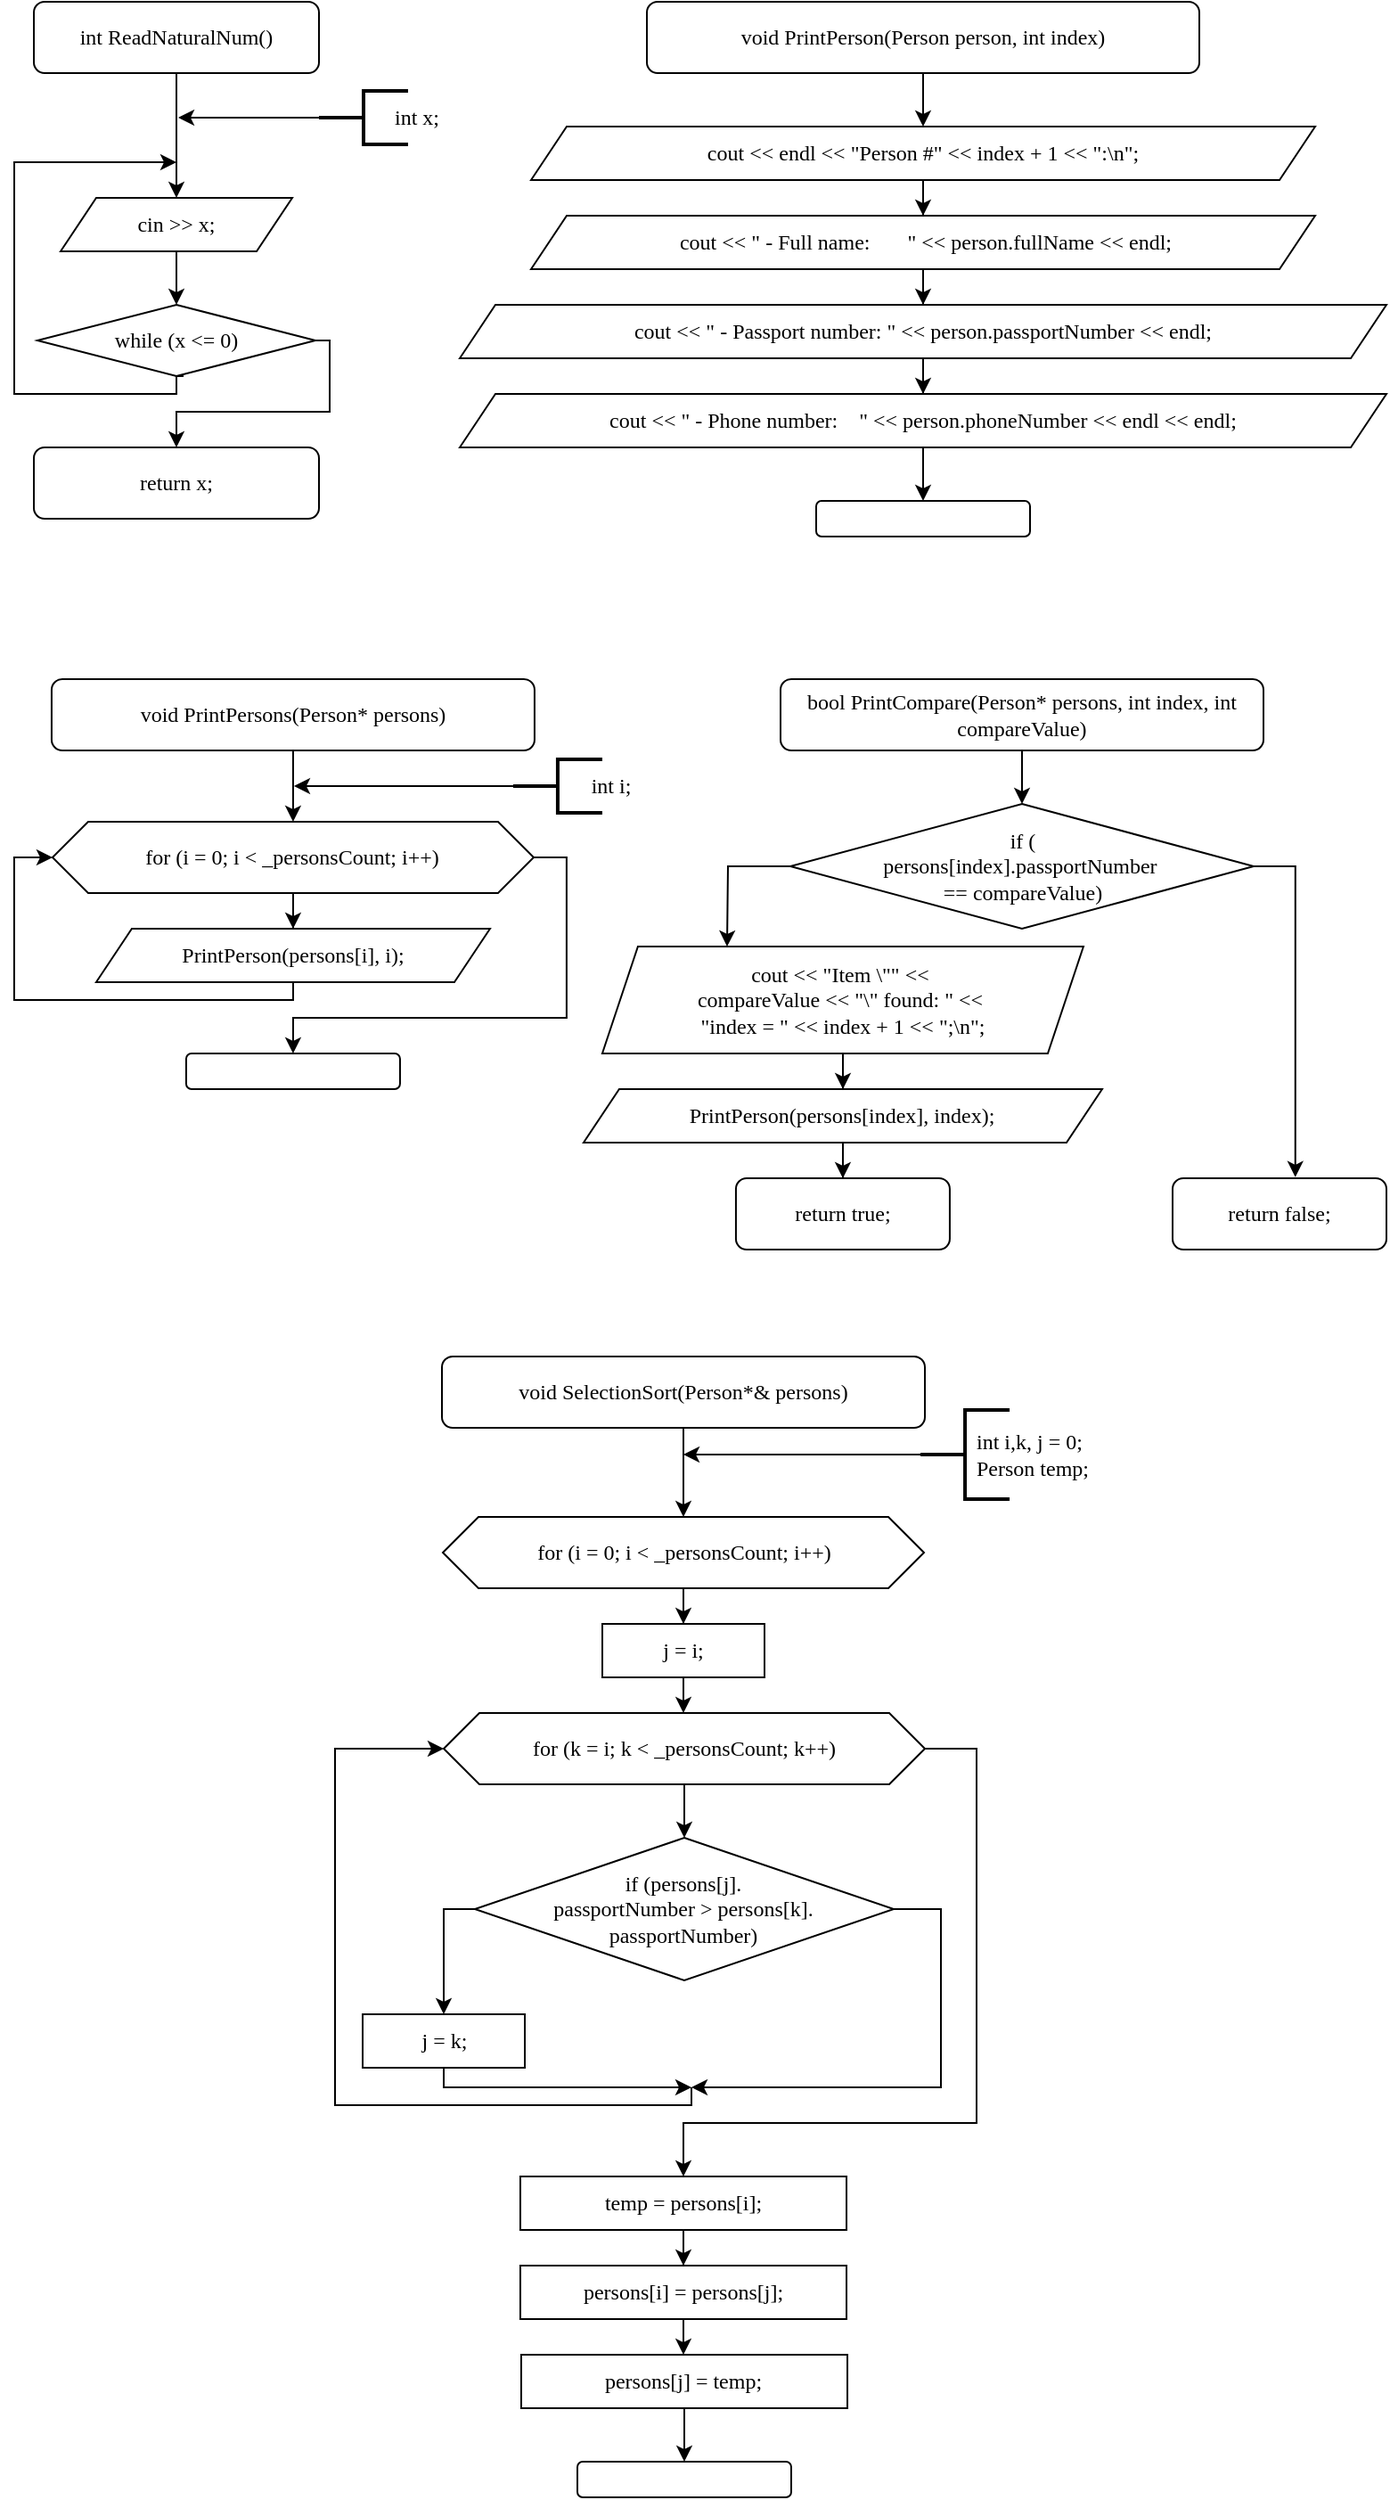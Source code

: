 <mxfile version="14.1.8" type="device"><diagram id="bI8nucUg2vLQqYJZybt1" name="Страница 1"><mxGraphModel dx="1278" dy="960" grid="1" gridSize="10" guides="1" tooltips="1" connect="1" arrows="1" fold="1" page="1" pageScale="1" pageWidth="827" pageHeight="1169" math="0" shadow="0"><root><mxCell id="0"/><mxCell id="1" parent="0"/><mxCell id="cUZFqSMXyhB9QiMBrSq7-1" style="edgeStyle=orthogonalEdgeStyle;rounded=0;orthogonalLoop=1;jettySize=auto;html=1;fontFamily=Consolas;entryX=0.5;entryY=0;entryDx=0;entryDy=0;" edge="1" parent="1" source="cUZFqSMXyhB9QiMBrSq7-2" target="cUZFqSMXyhB9QiMBrSq7-7"><mxGeometry relative="1" as="geometry"><mxPoint x="121" y="150" as="targetPoint"/></mxGeometry></mxCell><mxCell id="cUZFqSMXyhB9QiMBrSq7-2" value="int ReadNaturalNum()" style="rounded=1;whiteSpace=wrap;html=1;fontFamily=Consolas;" vertex="1" parent="1"><mxGeometry x="41" y="40" width="160" height="40" as="geometry"/></mxCell><mxCell id="cUZFqSMXyhB9QiMBrSq7-3" style="edgeStyle=orthogonalEdgeStyle;rounded=0;orthogonalLoop=1;jettySize=auto;html=1;fontFamily=Consolas;exitX=0;exitY=0.5;exitDx=0;exitDy=0;exitPerimeter=0;" edge="1" parent="1" source="cUZFqSMXyhB9QiMBrSq7-4"><mxGeometry relative="1" as="geometry"><mxPoint x="122" y="105" as="targetPoint"/><mxPoint x="196" y="105" as="sourcePoint"/></mxGeometry></mxCell><mxCell id="cUZFqSMXyhB9QiMBrSq7-4" value="" style="strokeWidth=2;html=1;shape=mxgraph.flowchart.annotation_2;align=left;labelPosition=right;pointerEvents=1;fontFamily=Consolas;" vertex="1" parent="1"><mxGeometry x="201" y="90" width="50" height="30" as="geometry"/></mxCell><mxCell id="cUZFqSMXyhB9QiMBrSq7-5" value="int x;" style="text;html=1;strokeColor=none;fillColor=none;align=center;verticalAlign=middle;whiteSpace=wrap;rounded=0;fontFamily=Consolas;" vertex="1" parent="1"><mxGeometry x="225.5" y="95" width="60" height="20" as="geometry"/></mxCell><mxCell id="cUZFqSMXyhB9QiMBrSq7-6" style="edgeStyle=orthogonalEdgeStyle;rounded=0;orthogonalLoop=1;jettySize=auto;html=1;entryX=0.5;entryY=0;entryDx=0;entryDy=0;fontFamily=Consolas;" edge="1" parent="1" source="cUZFqSMXyhB9QiMBrSq7-7" target="cUZFqSMXyhB9QiMBrSq7-10"><mxGeometry relative="1" as="geometry"/></mxCell><mxCell id="cUZFqSMXyhB9QiMBrSq7-7" value="cin &amp;gt;&amp;gt; x;" style="shape=parallelogram;perimeter=parallelogramPerimeter;whiteSpace=wrap;html=1;fixedSize=1;fontFamily=Consolas;" vertex="1" parent="1"><mxGeometry x="56" y="150" width="130" height="30" as="geometry"/></mxCell><mxCell id="cUZFqSMXyhB9QiMBrSq7-8" style="edgeStyle=orthogonalEdgeStyle;rounded=0;orthogonalLoop=1;jettySize=auto;html=1;fontFamily=Consolas;" edge="1" parent="1"><mxGeometry relative="1" as="geometry"><mxPoint x="121" y="130" as="targetPoint"/><mxPoint x="125" y="250" as="sourcePoint"/><Array as="points"><mxPoint x="121" y="250"/><mxPoint x="121" y="260"/><mxPoint x="30" y="260"/><mxPoint x="30" y="130"/></Array></mxGeometry></mxCell><mxCell id="cUZFqSMXyhB9QiMBrSq7-9" style="edgeStyle=orthogonalEdgeStyle;rounded=0;orthogonalLoop=1;jettySize=auto;html=1;fontFamily=Consolas;" edge="1" parent="1" source="cUZFqSMXyhB9QiMBrSq7-10"><mxGeometry relative="1" as="geometry"><mxPoint x="121" y="290" as="targetPoint"/><Array as="points"><mxPoint x="207" y="230"/><mxPoint x="207" y="270"/><mxPoint x="121" y="270"/></Array></mxGeometry></mxCell><mxCell id="cUZFqSMXyhB9QiMBrSq7-10" value="while (x &amp;lt;= 0)" style="rhombus;whiteSpace=wrap;html=1;fontFamily=Consolas;" vertex="1" parent="1"><mxGeometry x="43" y="210" width="156" height="40" as="geometry"/></mxCell><mxCell id="cUZFqSMXyhB9QiMBrSq7-11" value="return x;" style="rounded=1;whiteSpace=wrap;html=1;fontFamily=Consolas;" vertex="1" parent="1"><mxGeometry x="41" y="290" width="160" height="40" as="geometry"/></mxCell><mxCell id="cUZFqSMXyhB9QiMBrSq7-18" style="edgeStyle=orthogonalEdgeStyle;rounded=0;orthogonalLoop=1;jettySize=auto;html=1;entryX=0.5;entryY=0;entryDx=0;entryDy=0;fontFamily=Consolas;" edge="1" parent="1" source="cUZFqSMXyhB9QiMBrSq7-12" target="cUZFqSMXyhB9QiMBrSq7-13"><mxGeometry relative="1" as="geometry"/></mxCell><mxCell id="cUZFqSMXyhB9QiMBrSq7-12" value="void PrintPerson(Person person, int index)" style="rounded=1;whiteSpace=wrap;html=1;fontFamily=Consolas;" vertex="1" parent="1"><mxGeometry x="385" y="40" width="310" height="40" as="geometry"/></mxCell><mxCell id="cUZFqSMXyhB9QiMBrSq7-19" style="edgeStyle=orthogonalEdgeStyle;rounded=0;orthogonalLoop=1;jettySize=auto;html=1;entryX=0.5;entryY=0;entryDx=0;entryDy=0;fontFamily=Consolas;" edge="1" parent="1" source="cUZFqSMXyhB9QiMBrSq7-13" target="cUZFqSMXyhB9QiMBrSq7-14"><mxGeometry relative="1" as="geometry"/></mxCell><mxCell id="cUZFqSMXyhB9QiMBrSq7-13" value="cout &amp;lt;&amp;lt; endl &amp;lt;&amp;lt; &quot;Person #&quot; &amp;lt;&amp;lt; index + 1 &amp;lt;&amp;lt; &quot;:\n&quot;;" style="shape=parallelogram;perimeter=parallelogramPerimeter;whiteSpace=wrap;html=1;fixedSize=1;fontFamily=Consolas;" vertex="1" parent="1"><mxGeometry x="320" y="110" width="440" height="30" as="geometry"/></mxCell><mxCell id="cUZFqSMXyhB9QiMBrSq7-20" style="edgeStyle=orthogonalEdgeStyle;rounded=0;orthogonalLoop=1;jettySize=auto;html=1;entryX=0.5;entryY=0;entryDx=0;entryDy=0;fontFamily=Consolas;" edge="1" parent="1" source="cUZFqSMXyhB9QiMBrSq7-14" target="cUZFqSMXyhB9QiMBrSq7-16"><mxGeometry relative="1" as="geometry"/></mxCell><mxCell id="cUZFqSMXyhB9QiMBrSq7-14" value="&amp;nbsp;cout &amp;lt;&amp;lt; &quot; - Full name:&amp;nbsp; &amp;nbsp; &amp;nbsp; &amp;nbsp;&quot; &amp;lt;&amp;lt; person.fullName &amp;lt;&amp;lt; endl;" style="shape=parallelogram;perimeter=parallelogramPerimeter;whiteSpace=wrap;html=1;fixedSize=1;fontFamily=Consolas;" vertex="1" parent="1"><mxGeometry x="320" y="160" width="440" height="30" as="geometry"/></mxCell><mxCell id="cUZFqSMXyhB9QiMBrSq7-21" style="edgeStyle=orthogonalEdgeStyle;rounded=0;orthogonalLoop=1;jettySize=auto;html=1;fontFamily=Consolas;" edge="1" parent="1" source="cUZFqSMXyhB9QiMBrSq7-16" target="cUZFqSMXyhB9QiMBrSq7-17"><mxGeometry relative="1" as="geometry"/></mxCell><mxCell id="cUZFqSMXyhB9QiMBrSq7-16" value="cout &amp;lt;&amp;lt; &quot; - Passport number: &quot; &amp;lt;&amp;lt; person.passportNumber &amp;lt;&amp;lt; endl;" style="shape=parallelogram;perimeter=parallelogramPerimeter;whiteSpace=wrap;html=1;fixedSize=1;fontFamily=Consolas;" vertex="1" parent="1"><mxGeometry x="280" y="210" width="520" height="30" as="geometry"/></mxCell><mxCell id="cUZFqSMXyhB9QiMBrSq7-23" style="edgeStyle=orthogonalEdgeStyle;rounded=0;orthogonalLoop=1;jettySize=auto;html=1;fontFamily=Consolas;" edge="1" parent="1" source="cUZFqSMXyhB9QiMBrSq7-17" target="cUZFqSMXyhB9QiMBrSq7-22"><mxGeometry relative="1" as="geometry"/></mxCell><mxCell id="cUZFqSMXyhB9QiMBrSq7-17" value="cout &amp;lt;&amp;lt; &quot; - Phone number:&amp;nbsp; &amp;nbsp; &quot; &amp;lt;&amp;lt; person.phoneNumber &amp;lt;&amp;lt; endl &amp;lt;&amp;lt; endl;" style="shape=parallelogram;perimeter=parallelogramPerimeter;whiteSpace=wrap;html=1;fixedSize=1;fontFamily=Consolas;" vertex="1" parent="1"><mxGeometry x="280" y="260" width="520" height="30" as="geometry"/></mxCell><mxCell id="cUZFqSMXyhB9QiMBrSq7-22" value="" style="rounded=1;whiteSpace=wrap;html=1;fontFamily=Consolas;" vertex="1" parent="1"><mxGeometry x="480" y="320" width="120" height="20" as="geometry"/></mxCell><mxCell id="cUZFqSMXyhB9QiMBrSq7-26" style="edgeStyle=orthogonalEdgeStyle;rounded=0;orthogonalLoop=1;jettySize=auto;html=1;entryX=0.5;entryY=0;entryDx=0;entryDy=0;fontFamily=Consolas;" edge="1" parent="1" source="cUZFqSMXyhB9QiMBrSq7-24" target="cUZFqSMXyhB9QiMBrSq7-25"><mxGeometry relative="1" as="geometry"/></mxCell><mxCell id="cUZFqSMXyhB9QiMBrSq7-24" value="void PrintPersons(Person* persons)" style="rounded=1;whiteSpace=wrap;html=1;fontFamily=Consolas;" vertex="1" parent="1"><mxGeometry x="50.97" y="420" width="271" height="40" as="geometry"/></mxCell><mxCell id="cUZFqSMXyhB9QiMBrSq7-34" style="edgeStyle=orthogonalEdgeStyle;rounded=0;orthogonalLoop=1;jettySize=auto;html=1;entryX=0.5;entryY=0;entryDx=0;entryDy=0;fontFamily=Consolas;" edge="1" parent="1" source="cUZFqSMXyhB9QiMBrSq7-25" target="cUZFqSMXyhB9QiMBrSq7-33"><mxGeometry relative="1" as="geometry"/></mxCell><mxCell id="cUZFqSMXyhB9QiMBrSq7-36" style="edgeStyle=orthogonalEdgeStyle;rounded=0;orthogonalLoop=1;jettySize=auto;html=1;fontFamily=Consolas;entryX=0.5;entryY=0;entryDx=0;entryDy=0;" edge="1" parent="1" source="cUZFqSMXyhB9QiMBrSq7-25" target="cUZFqSMXyhB9QiMBrSq7-37"><mxGeometry relative="1" as="geometry"><mxPoint x="186.97" y="630" as="targetPoint"/><Array as="points"><mxPoint x="339.97" y="520"/><mxPoint x="339.97" y="610"/><mxPoint x="186.97" y="610"/></Array></mxGeometry></mxCell><mxCell id="cUZFqSMXyhB9QiMBrSq7-25" value="for (i = 0; i &amp;lt; _personsCount; i++)" style="shape=hexagon;perimeter=hexagonPerimeter2;whiteSpace=wrap;html=1;fixedSize=1;fontFamily=Consolas;" vertex="1" parent="1"><mxGeometry x="51.47" y="500" width="270" height="40" as="geometry"/></mxCell><mxCell id="cUZFqSMXyhB9QiMBrSq7-30" style="edgeStyle=orthogonalEdgeStyle;rounded=0;orthogonalLoop=1;jettySize=auto;html=1;fontFamily=Consolas;exitX=0;exitY=0.5;exitDx=0;exitDy=0;exitPerimeter=0;" edge="1" parent="1" source="cUZFqSMXyhB9QiMBrSq7-31"><mxGeometry relative="1" as="geometry"><mxPoint x="186.97" y="480" as="targetPoint"/><mxPoint x="260.97" y="480" as="sourcePoint"/></mxGeometry></mxCell><mxCell id="cUZFqSMXyhB9QiMBrSq7-31" value="" style="strokeWidth=2;html=1;shape=mxgraph.flowchart.annotation_2;align=left;labelPosition=right;pointerEvents=1;fontFamily=Consolas;" vertex="1" parent="1"><mxGeometry x="309.97" y="465" width="50" height="30" as="geometry"/></mxCell><mxCell id="cUZFqSMXyhB9QiMBrSq7-32" value="int i;" style="text;html=1;strokeColor=none;fillColor=none;align=center;verticalAlign=middle;whiteSpace=wrap;rounded=0;fontFamily=Consolas;" vertex="1" parent="1"><mxGeometry x="329.97" y="470" width="70" height="20" as="geometry"/></mxCell><mxCell id="cUZFqSMXyhB9QiMBrSq7-35" style="edgeStyle=orthogonalEdgeStyle;rounded=0;orthogonalLoop=1;jettySize=auto;html=1;fontFamily=Consolas;entryX=0;entryY=0.5;entryDx=0;entryDy=0;" edge="1" parent="1" source="cUZFqSMXyhB9QiMBrSq7-33" target="cUZFqSMXyhB9QiMBrSq7-25"><mxGeometry relative="1" as="geometry"><mxPoint x="49.97" y="520" as="targetPoint"/><Array as="points"><mxPoint x="186.97" y="600"/><mxPoint x="29.97" y="600"/><mxPoint x="29.97" y="520"/></Array></mxGeometry></mxCell><mxCell id="cUZFqSMXyhB9QiMBrSq7-33" value="PrintPerson(persons[i], i);" style="shape=parallelogram;perimeter=parallelogramPerimeter;whiteSpace=wrap;html=1;fixedSize=1;fontFamily=Consolas;" vertex="1" parent="1"><mxGeometry x="75.97" y="560" width="221" height="30" as="geometry"/></mxCell><mxCell id="cUZFqSMXyhB9QiMBrSq7-37" value="" style="rounded=1;whiteSpace=wrap;html=1;fontFamily=Consolas;" vertex="1" parent="1"><mxGeometry x="126.47" y="630" width="120" height="20" as="geometry"/></mxCell><mxCell id="cUZFqSMXyhB9QiMBrSq7-40" style="edgeStyle=orthogonalEdgeStyle;rounded=0;orthogonalLoop=1;jettySize=auto;html=1;entryX=0.5;entryY=0;entryDx=0;entryDy=0;fontFamily=Consolas;" edge="1" parent="1" source="cUZFqSMXyhB9QiMBrSq7-38" target="cUZFqSMXyhB9QiMBrSq7-39"><mxGeometry relative="1" as="geometry"/></mxCell><mxCell id="cUZFqSMXyhB9QiMBrSq7-38" value="bool PrintCompare(Person* persons, int index, int compareValue)" style="rounded=1;whiteSpace=wrap;html=1;fontFamily=Consolas;" vertex="1" parent="1"><mxGeometry x="460" y="420" width="271" height="40" as="geometry"/></mxCell><mxCell id="cUZFqSMXyhB9QiMBrSq7-41" style="edgeStyle=orthogonalEdgeStyle;rounded=0;orthogonalLoop=1;jettySize=auto;html=1;fontFamily=Consolas;" edge="1" parent="1" source="cUZFqSMXyhB9QiMBrSq7-39"><mxGeometry relative="1" as="geometry"><mxPoint x="430" y="570" as="targetPoint"/></mxGeometry></mxCell><mxCell id="cUZFqSMXyhB9QiMBrSq7-47" style="edgeStyle=orthogonalEdgeStyle;rounded=0;orthogonalLoop=1;jettySize=auto;html=1;fontFamily=Consolas;entryX=0.574;entryY=-0.015;entryDx=0;entryDy=0;entryPerimeter=0;" edge="1" parent="1" source="cUZFqSMXyhB9QiMBrSq7-39" target="cUZFqSMXyhB9QiMBrSq7-48"><mxGeometry relative="1" as="geometry"><mxPoint x="750.0" y="580" as="targetPoint"/><Array as="points"><mxPoint x="749" y="525"/></Array></mxGeometry></mxCell><mxCell id="cUZFqSMXyhB9QiMBrSq7-39" value="&lt;div&gt;if (&lt;/div&gt;&lt;div&gt;persons[index].passportNumber&amp;nbsp;&lt;/div&gt;&lt;div&gt;== compareValue)&lt;/div&gt;" style="rhombus;whiteSpace=wrap;html=1;fontFamily=Consolas;" vertex="1" parent="1"><mxGeometry x="465.5" y="490" width="260" height="70" as="geometry"/></mxCell><mxCell id="cUZFqSMXyhB9QiMBrSq7-44" style="edgeStyle=orthogonalEdgeStyle;rounded=0;orthogonalLoop=1;jettySize=auto;html=1;fontFamily=Consolas;" edge="1" parent="1" source="cUZFqSMXyhB9QiMBrSq7-42" target="cUZFqSMXyhB9QiMBrSq7-43"><mxGeometry relative="1" as="geometry"/></mxCell><mxCell id="cUZFqSMXyhB9QiMBrSq7-42" value="&lt;div&gt;cout &amp;lt;&amp;lt; &quot;Item \&quot;&quot;&amp;nbsp;&lt;span&gt;&amp;lt;&amp;lt;&amp;nbsp;&lt;/span&gt;&lt;/div&gt;&lt;div&gt;&lt;span&gt;compareValue &amp;lt;&amp;lt; &quot;\&quot; found: &quot;&amp;nbsp;&lt;/span&gt;&lt;span&gt;&amp;lt;&amp;lt;&amp;nbsp;&lt;/span&gt;&lt;/div&gt;&lt;div&gt;&lt;span&gt;&quot;index = &quot; &amp;lt;&amp;lt; index + 1 &amp;lt;&amp;lt; &quot;;\n&quot;;&lt;/span&gt;&lt;/div&gt;" style="shape=parallelogram;perimeter=parallelogramPerimeter;whiteSpace=wrap;html=1;fixedSize=1;fontFamily=Consolas;" vertex="1" parent="1"><mxGeometry x="359.97" y="570" width="270" height="60" as="geometry"/></mxCell><mxCell id="cUZFqSMXyhB9QiMBrSq7-46" style="edgeStyle=orthogonalEdgeStyle;rounded=0;orthogonalLoop=1;jettySize=auto;html=1;entryX=0.5;entryY=0;entryDx=0;entryDy=0;fontFamily=Consolas;" edge="1" parent="1" source="cUZFqSMXyhB9QiMBrSq7-43" target="cUZFqSMXyhB9QiMBrSq7-45"><mxGeometry relative="1" as="geometry"/></mxCell><mxCell id="cUZFqSMXyhB9QiMBrSq7-43" value="PrintPerson(persons[index], index);" style="shape=parallelogram;perimeter=parallelogramPerimeter;whiteSpace=wrap;html=1;fixedSize=1;fontFamily=Consolas;" vertex="1" parent="1"><mxGeometry x="349.47" y="650" width="291" height="30" as="geometry"/></mxCell><mxCell id="cUZFqSMXyhB9QiMBrSq7-45" value="return true;" style="rounded=1;whiteSpace=wrap;html=1;fontFamily=Consolas;" vertex="1" parent="1"><mxGeometry x="434.97" y="700" width="120" height="40" as="geometry"/></mxCell><mxCell id="cUZFqSMXyhB9QiMBrSq7-48" value="return false;" style="rounded=1;whiteSpace=wrap;html=1;fontFamily=Consolas;" vertex="1" parent="1"><mxGeometry x="680" y="700" width="120" height="40" as="geometry"/></mxCell><mxCell id="cUZFqSMXyhB9QiMBrSq7-50" style="edgeStyle=orthogonalEdgeStyle;rounded=0;orthogonalLoop=1;jettySize=auto;html=1;fontFamily=Consolas;entryX=0.5;entryY=0;entryDx=0;entryDy=0;" edge="1" parent="1" source="cUZFqSMXyhB9QiMBrSq7-49" target="cUZFqSMXyhB9QiMBrSq7-55"><mxGeometry relative="1" as="geometry"><mxPoint x="405.5" y="880" as="targetPoint"/></mxGeometry></mxCell><mxCell id="cUZFqSMXyhB9QiMBrSq7-49" value="void SelectionSort(Person*&amp;amp; persons)" style="rounded=1;whiteSpace=wrap;html=1;fontFamily=Consolas;" vertex="1" parent="1"><mxGeometry x="270" y="800" width="271" height="40" as="geometry"/></mxCell><mxCell id="cUZFqSMXyhB9QiMBrSq7-51" style="edgeStyle=orthogonalEdgeStyle;rounded=0;orthogonalLoop=1;jettySize=auto;html=1;fontFamily=Consolas;exitX=0;exitY=0.5;exitDx=0;exitDy=0;exitPerimeter=0;" edge="1" parent="1" source="cUZFqSMXyhB9QiMBrSq7-52"><mxGeometry relative="1" as="geometry"><mxPoint x="405.5" y="855" as="targetPoint"/><mxPoint x="479.5" y="855" as="sourcePoint"/></mxGeometry></mxCell><mxCell id="cUZFqSMXyhB9QiMBrSq7-52" value="" style="strokeWidth=2;html=1;shape=mxgraph.flowchart.annotation_2;align=left;labelPosition=right;pointerEvents=1;fontFamily=Consolas;" vertex="1" parent="1"><mxGeometry x="538.53" y="830" width="50" height="50" as="geometry"/></mxCell><mxCell id="cUZFqSMXyhB9QiMBrSq7-53" value="int i,k, j = 0;&lt;br&gt;Person temp;" style="text;html=1;strokeColor=none;fillColor=none;align=left;verticalAlign=middle;whiteSpace=wrap;rounded=0;fontFamily=Consolas;" vertex="1" parent="1"><mxGeometry x="568" y="832" width="105.03" height="45" as="geometry"/></mxCell><mxCell id="cUZFqSMXyhB9QiMBrSq7-57" style="edgeStyle=orthogonalEdgeStyle;rounded=0;orthogonalLoop=1;jettySize=auto;html=1;fontFamily=Consolas;" edge="1" parent="1" source="cUZFqSMXyhB9QiMBrSq7-55" target="cUZFqSMXyhB9QiMBrSq7-56"><mxGeometry relative="1" as="geometry"/></mxCell><mxCell id="cUZFqSMXyhB9QiMBrSq7-55" value="for (i = 0; i &amp;lt; _personsCount; i++)" style="shape=hexagon;perimeter=hexagonPerimeter2;whiteSpace=wrap;html=1;fixedSize=1;fontFamily=Consolas;" vertex="1" parent="1"><mxGeometry x="270.5" y="890" width="270" height="40" as="geometry"/></mxCell><mxCell id="cUZFqSMXyhB9QiMBrSq7-60" style="edgeStyle=orthogonalEdgeStyle;rounded=0;orthogonalLoop=1;jettySize=auto;html=1;entryX=0.5;entryY=0;entryDx=0;entryDy=0;fontFamily=Consolas;" edge="1" parent="1" source="cUZFqSMXyhB9QiMBrSq7-56" target="cUZFqSMXyhB9QiMBrSq7-59"><mxGeometry relative="1" as="geometry"/></mxCell><mxCell id="cUZFqSMXyhB9QiMBrSq7-56" value="j = i;" style="rounded=0;whiteSpace=wrap;html=1;fontFamily=Consolas;align=center;" vertex="1" parent="1"><mxGeometry x="360" y="950" width="91" height="30" as="geometry"/></mxCell><mxCell id="cUZFqSMXyhB9QiMBrSq7-62" style="edgeStyle=orthogonalEdgeStyle;rounded=0;orthogonalLoop=1;jettySize=auto;html=1;entryX=0.5;entryY=0;entryDx=0;entryDy=0;fontFamily=Consolas;" edge="1" parent="1" source="cUZFqSMXyhB9QiMBrSq7-59" target="cUZFqSMXyhB9QiMBrSq7-61"><mxGeometry relative="1" as="geometry"/></mxCell><mxCell id="cUZFqSMXyhB9QiMBrSq7-75" style="edgeStyle=orthogonalEdgeStyle;rounded=0;orthogonalLoop=1;jettySize=auto;html=1;fontFamily=Consolas;entryX=0.5;entryY=0;entryDx=0;entryDy=0;" edge="1" parent="1" source="cUZFqSMXyhB9QiMBrSq7-59" target="cUZFqSMXyhB9QiMBrSq7-68"><mxGeometry relative="1" as="geometry"><mxPoint x="570" y="1230" as="targetPoint"/><Array as="points"><mxPoint x="570" y="1020"/><mxPoint x="570" y="1230"/><mxPoint x="406" y="1230"/></Array></mxGeometry></mxCell><mxCell id="cUZFqSMXyhB9QiMBrSq7-59" value="for (k = i; k &amp;lt; _personsCount; k++)" style="shape=hexagon;perimeter=hexagonPerimeter2;whiteSpace=wrap;html=1;fixedSize=1;fontFamily=Consolas;" vertex="1" parent="1"><mxGeometry x="271" y="1000" width="270" height="40" as="geometry"/></mxCell><mxCell id="cUZFqSMXyhB9QiMBrSq7-65" style="edgeStyle=orthogonalEdgeStyle;rounded=0;orthogonalLoop=1;jettySize=auto;html=1;entryX=0.5;entryY=0;entryDx=0;entryDy=0;fontFamily=Consolas;" edge="1" parent="1" source="cUZFqSMXyhB9QiMBrSq7-61" target="cUZFqSMXyhB9QiMBrSq7-64"><mxGeometry relative="1" as="geometry"><Array as="points"><mxPoint x="271" y="1110"/></Array></mxGeometry></mxCell><mxCell id="cUZFqSMXyhB9QiMBrSq7-66" style="edgeStyle=orthogonalEdgeStyle;rounded=0;orthogonalLoop=1;jettySize=auto;html=1;fontFamily=Consolas;" edge="1" parent="1" source="cUZFqSMXyhB9QiMBrSq7-61"><mxGeometry relative="1" as="geometry"><mxPoint x="410" y="1210" as="targetPoint"/><Array as="points"><mxPoint x="550" y="1110"/><mxPoint x="550" y="1210"/><mxPoint x="410" y="1210"/></Array></mxGeometry></mxCell><mxCell id="cUZFqSMXyhB9QiMBrSq7-61" value="&lt;div&gt;if (persons[j].&lt;/div&gt;&lt;div&gt;passportNumber &amp;gt; persons[k].&lt;/div&gt;&lt;div&gt;passportNumber)&lt;/div&gt;" style="rhombus;whiteSpace=wrap;html=1;fontFamily=Consolas;align=center;" vertex="1" parent="1"><mxGeometry x="288.48" y="1070" width="235.03" height="80" as="geometry"/></mxCell><mxCell id="cUZFqSMXyhB9QiMBrSq7-67" style="edgeStyle=orthogonalEdgeStyle;rounded=0;orthogonalLoop=1;jettySize=auto;html=1;fontFamily=Consolas;" edge="1" parent="1" source="cUZFqSMXyhB9QiMBrSq7-64"><mxGeometry relative="1" as="geometry"><mxPoint x="410" y="1210" as="targetPoint"/><Array as="points"><mxPoint x="271" y="1210"/><mxPoint x="410" y="1210"/></Array></mxGeometry></mxCell><mxCell id="cUZFqSMXyhB9QiMBrSq7-64" value="j = k;" style="rounded=0;whiteSpace=wrap;html=1;fontFamily=Consolas;align=center;" vertex="1" parent="1"><mxGeometry x="225.5" y="1169" width="91" height="30" as="geometry"/></mxCell><mxCell id="cUZFqSMXyhB9QiMBrSq7-72" style="edgeStyle=orthogonalEdgeStyle;rounded=0;orthogonalLoop=1;jettySize=auto;html=1;entryX=0.5;entryY=0;entryDx=0;entryDy=0;fontFamily=Consolas;" edge="1" parent="1" source="cUZFqSMXyhB9QiMBrSq7-68" target="cUZFqSMXyhB9QiMBrSq7-70"><mxGeometry relative="1" as="geometry"/></mxCell><mxCell id="cUZFqSMXyhB9QiMBrSq7-68" value="temp = persons[i];" style="rounded=0;whiteSpace=wrap;html=1;fontFamily=Consolas;align=center;" vertex="1" parent="1"><mxGeometry x="313.98" y="1260" width="183.03" height="30" as="geometry"/></mxCell><mxCell id="cUZFqSMXyhB9QiMBrSq7-73" style="edgeStyle=orthogonalEdgeStyle;rounded=0;orthogonalLoop=1;jettySize=auto;html=1;entryX=0.5;entryY=0;entryDx=0;entryDy=0;fontFamily=Consolas;" edge="1" parent="1" source="cUZFqSMXyhB9QiMBrSq7-70" target="cUZFqSMXyhB9QiMBrSq7-71"><mxGeometry relative="1" as="geometry"/></mxCell><mxCell id="cUZFqSMXyhB9QiMBrSq7-70" value="persons[i] = persons[j];" style="rounded=0;whiteSpace=wrap;html=1;fontFamily=Consolas;align=center;" vertex="1" parent="1"><mxGeometry x="313.98" y="1310" width="183.03" height="30" as="geometry"/></mxCell><mxCell id="cUZFqSMXyhB9QiMBrSq7-77" style="edgeStyle=orthogonalEdgeStyle;rounded=0;orthogonalLoop=1;jettySize=auto;html=1;entryX=0.5;entryY=0;entryDx=0;entryDy=0;fontFamily=Consolas;" edge="1" parent="1" source="cUZFqSMXyhB9QiMBrSq7-71" target="cUZFqSMXyhB9QiMBrSq7-76"><mxGeometry relative="1" as="geometry"/></mxCell><mxCell id="cUZFqSMXyhB9QiMBrSq7-71" value="persons[j] = temp;" style="rounded=0;whiteSpace=wrap;html=1;fontFamily=Consolas;align=center;" vertex="1" parent="1"><mxGeometry x="314.48" y="1360" width="183.03" height="30" as="geometry"/></mxCell><mxCell id="cUZFqSMXyhB9QiMBrSq7-74" value="" style="endArrow=classic;html=1;fontFamily=Consolas;edgeStyle=orthogonalEdgeStyle;arcSize=0;entryX=0;entryY=0.5;entryDx=0;entryDy=0;" edge="1" parent="1" target="cUZFqSMXyhB9QiMBrSq7-59"><mxGeometry width="50" height="50" relative="1" as="geometry"><mxPoint x="410" y="1210" as="sourcePoint"/><mxPoint x="210" y="1020" as="targetPoint"/><Array as="points"><mxPoint x="410" y="1220"/><mxPoint x="210" y="1220"/><mxPoint x="210" y="1020"/></Array></mxGeometry></mxCell><mxCell id="cUZFqSMXyhB9QiMBrSq7-76" value="" style="rounded=1;whiteSpace=wrap;html=1;fontFamily=Consolas;" vertex="1" parent="1"><mxGeometry x="346" y="1420" width="120" height="20" as="geometry"/></mxCell></root></mxGraphModel></diagram></mxfile>